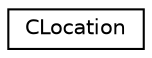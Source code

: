 digraph "Иерархия классов. Графический вид."
{
  edge [fontname="Helvetica",fontsize="10",labelfontname="Helvetica",labelfontsize="10"];
  node [fontname="Helvetica",fontsize="10",shape=record];
  rankdir="LR";
  Node1 [label="CLocation",height=0.2,width=0.4,color="black", fillcolor="white", style="filled",URL="$classCLocation.html"];
}

